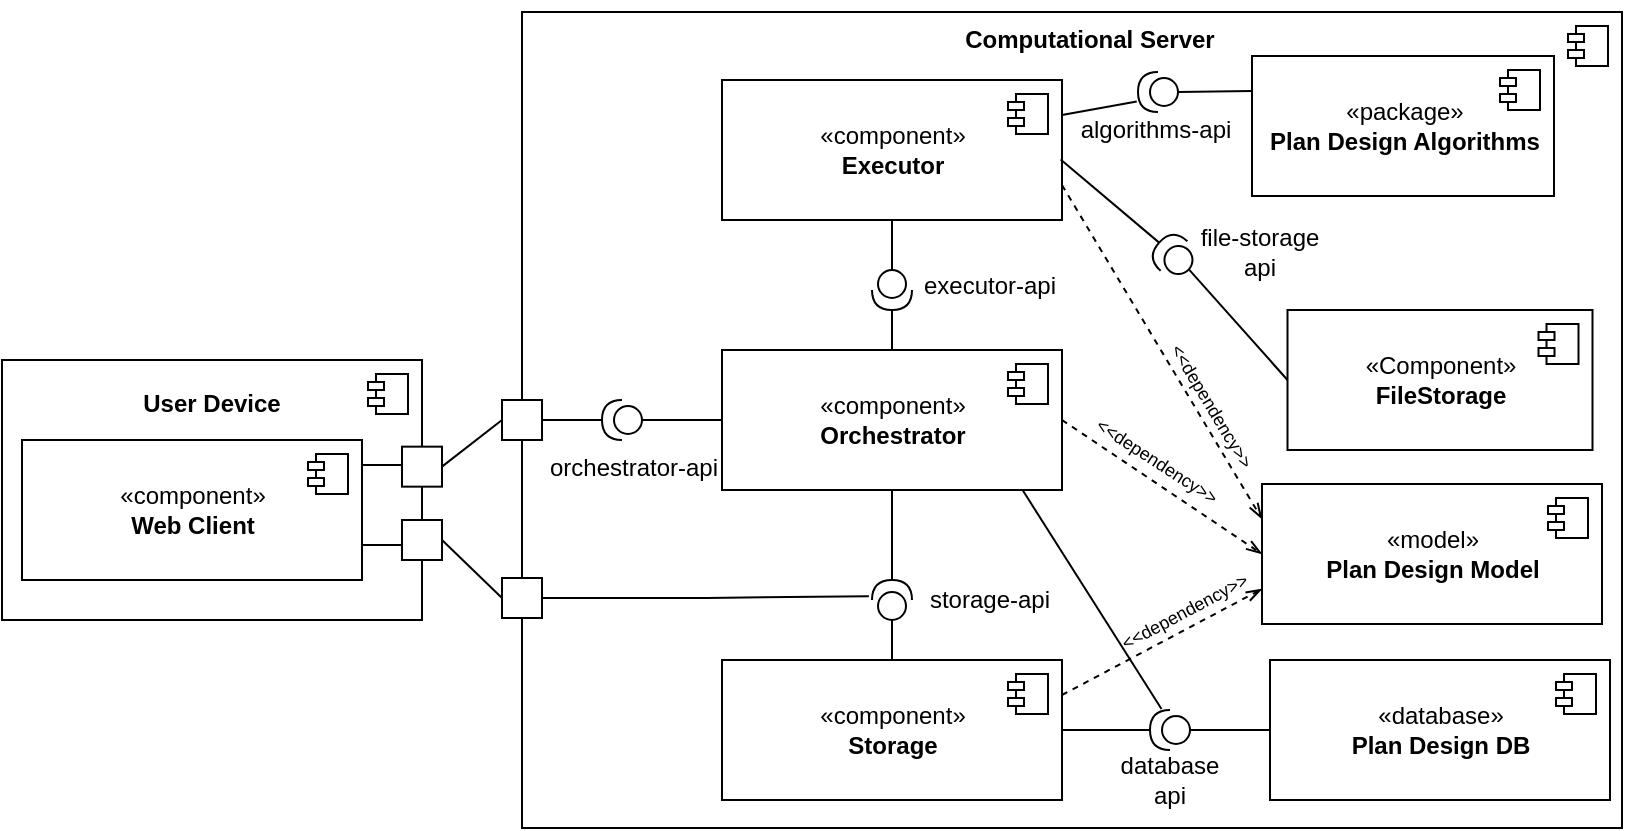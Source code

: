 <mxfile version="17.2.4" type="device"><diagram id="kl-m7DRvVnAP5jv2bsS0" name="Страница 1"><mxGraphModel dx="1018" dy="741" grid="1" gridSize="10" guides="1" tooltips="1" connect="1" arrows="1" fold="1" page="1" pageScale="1" pageWidth="827" pageHeight="1169" math="0" shadow="0"><root><mxCell id="0"/><mxCell id="1" parent="0"/><mxCell id="cWLV5T_0oU8MoCjK0cRC-6" value="" style="html=1;dropTarget=0;" parent="1" vertex="1"><mxGeometry x="260" y="18" width="550" height="408" as="geometry"/></mxCell><mxCell id="cWLV5T_0oU8MoCjK0cRC-7" value="" style="shape=module;jettyWidth=8;jettyHeight=4;" parent="cWLV5T_0oU8MoCjK0cRC-6" vertex="1"><mxGeometry x="1" width="20" height="20" relative="1" as="geometry"><mxPoint x="-27" y="7" as="offset"/></mxGeometry></mxCell><mxCell id="cWLV5T_0oU8MoCjK0cRC-10" value="" style="group" parent="1" vertex="1" connectable="0"><mxGeometry y="192" width="220" height="130" as="geometry"/></mxCell><mxCell id="cWLV5T_0oU8MoCjK0cRC-4" value="" style="html=1;dropTarget=0;" parent="cWLV5T_0oU8MoCjK0cRC-10" vertex="1"><mxGeometry width="210" height="130" as="geometry"/></mxCell><mxCell id="cWLV5T_0oU8MoCjK0cRC-5" value="" style="shape=module;jettyWidth=8;jettyHeight=4;" parent="cWLV5T_0oU8MoCjK0cRC-4" vertex="1"><mxGeometry x="1" width="20" height="20" relative="1" as="geometry"><mxPoint x="-27" y="7" as="offset"/></mxGeometry></mxCell><mxCell id="cWLV5T_0oU8MoCjK0cRC-9" value="&lt;b&gt;User Device&lt;/b&gt;" style="text;html=1;strokeColor=none;fillColor=none;align=center;verticalAlign=middle;whiteSpace=wrap;rounded=0;" parent="cWLV5T_0oU8MoCjK0cRC-10" vertex="1"><mxGeometry x="35" width="140" height="43.333" as="geometry"/></mxCell><mxCell id="cWLV5T_0oU8MoCjK0cRC-21" style="edgeStyle=orthogonalEdgeStyle;rounded=0;orthogonalLoop=1;jettySize=auto;html=1;exitX=1;exitY=0.25;exitDx=0;exitDy=0;entryX=0;entryY=0.5;entryDx=0;entryDy=0;endArrow=none;endFill=0;" parent="cWLV5T_0oU8MoCjK0cRC-10" edge="1"><mxGeometry relative="1" as="geometry"><mxPoint x="180.0" y="52.5" as="sourcePoint"/><mxPoint x="200.0" y="48.33" as="targetPoint"/></mxGeometry></mxCell><mxCell id="cWLV5T_0oU8MoCjK0cRC-22" style="edgeStyle=orthogonalEdgeStyle;rounded=0;orthogonalLoop=1;jettySize=auto;html=1;exitX=1;exitY=0.75;exitDx=0;exitDy=0;entryX=0;entryY=0.5;entryDx=0;entryDy=0;endArrow=none;endFill=0;" parent="cWLV5T_0oU8MoCjK0cRC-10" source="913vFRCn7aOsAa7aIZj4-9" target="cWLV5T_0oU8MoCjK0cRC-20" edge="1"><mxGeometry relative="1" as="geometry"/></mxCell><mxCell id="913vFRCn7aOsAa7aIZj4-9" value="«component»&lt;br&gt;&lt;b&gt;Web Client&lt;/b&gt;" style="html=1;dropTarget=0;" parent="cWLV5T_0oU8MoCjK0cRC-10" vertex="1"><mxGeometry x="10" y="40" width="170" height="70" as="geometry"/></mxCell><mxCell id="913vFRCn7aOsAa7aIZj4-10" value="" style="shape=module;jettyWidth=8;jettyHeight=4;" parent="913vFRCn7aOsAa7aIZj4-9" vertex="1"><mxGeometry x="1" width="20" height="20" relative="1" as="geometry"><mxPoint x="-27" y="7" as="offset"/></mxGeometry></mxCell><mxCell id="cWLV5T_0oU8MoCjK0cRC-19" value="" style="whiteSpace=wrap;html=1;aspect=fixed;" parent="cWLV5T_0oU8MoCjK0cRC-10" vertex="1"><mxGeometry x="200" y="43.33" width="20" height="20" as="geometry"/></mxCell><mxCell id="cWLV5T_0oU8MoCjK0cRC-20" value="" style="whiteSpace=wrap;html=1;aspect=fixed;" parent="cWLV5T_0oU8MoCjK0cRC-10" vertex="1"><mxGeometry x="200" y="80" width="20" height="20" as="geometry"/></mxCell><mxCell id="913vFRCn7aOsAa7aIZj4-25" style="edgeStyle=orthogonalEdgeStyle;rounded=0;orthogonalLoop=1;jettySize=auto;html=1;exitX=0.5;exitY=1;exitDx=0;exitDy=0;entryX=0;entryY=0.5;entryDx=0;entryDy=0;endArrow=none;endFill=0;entryPerimeter=0;" parent="1" source="913vFRCn7aOsAa7aIZj4-3" target="913vFRCn7aOsAa7aIZj4-21" edge="1"><mxGeometry relative="1" as="geometry"/></mxCell><mxCell id="913vFRCn7aOsAa7aIZj4-39" style="rounded=0;orthogonalLoop=1;jettySize=auto;html=1;exitX=1;exitY=0.75;exitDx=0;exitDy=0;entryX=0;entryY=0.25;entryDx=0;entryDy=0;endArrow=openThin;endFill=0;dashed=1;" parent="1" source="913vFRCn7aOsAa7aIZj4-3" target="913vFRCn7aOsAa7aIZj4-15" edge="1"><mxGeometry relative="1" as="geometry"/></mxCell><mxCell id="913vFRCn7aOsAa7aIZj4-3" value="«component»&lt;br&gt;&lt;b&gt;Executor&lt;/b&gt;" style="html=1;dropTarget=0;" parent="1" vertex="1"><mxGeometry x="360" y="52" width="170" height="70" as="geometry"/></mxCell><mxCell id="913vFRCn7aOsAa7aIZj4-4" value="" style="shape=module;jettyWidth=8;jettyHeight=4;" parent="913vFRCn7aOsAa7aIZj4-3" vertex="1"><mxGeometry x="1" width="20" height="20" relative="1" as="geometry"><mxPoint x="-27" y="7" as="offset"/></mxGeometry></mxCell><mxCell id="913vFRCn7aOsAa7aIZj4-37" style="rounded=0;orthogonalLoop=1;jettySize=auto;html=1;exitX=1;exitY=0.5;exitDx=0;exitDy=0;entryX=0;entryY=0.5;entryDx=0;entryDy=0;endArrow=openThin;endFill=0;dashed=1;" parent="1" source="913vFRCn7aOsAa7aIZj4-5" target="913vFRCn7aOsAa7aIZj4-15" edge="1"><mxGeometry relative="1" as="geometry"/></mxCell><mxCell id="913vFRCn7aOsAa7aIZj4-5" value="«component»&lt;br&gt;&lt;b&gt;Orchestrator&lt;/b&gt;" style="html=1;dropTarget=0;" parent="1" vertex="1"><mxGeometry x="360" y="187" width="170" height="70" as="geometry"/></mxCell><mxCell id="913vFRCn7aOsAa7aIZj4-6" value="" style="shape=module;jettyWidth=8;jettyHeight=4;" parent="913vFRCn7aOsAa7aIZj4-5" vertex="1"><mxGeometry x="1" width="20" height="20" relative="1" as="geometry"><mxPoint x="-27" y="7" as="offset"/></mxGeometry></mxCell><mxCell id="913vFRCn7aOsAa7aIZj4-24" style="edgeStyle=orthogonalEdgeStyle;rounded=0;orthogonalLoop=1;jettySize=auto;html=1;exitX=1;exitY=0.5;exitDx=0;exitDy=0;exitPerimeter=0;endArrow=none;endFill=0;" parent="1" source="913vFRCn7aOsAa7aIZj4-21" target="913vFRCn7aOsAa7aIZj4-5" edge="1"><mxGeometry relative="1" as="geometry"/></mxCell><mxCell id="913vFRCn7aOsAa7aIZj4-21" value="" style="shape=providedRequiredInterface;html=1;verticalLabelPosition=bottom;sketch=0;rotation=90;" parent="1" vertex="1"><mxGeometry x="435" y="147" width="20" height="20" as="geometry"/></mxCell><mxCell id="913vFRCn7aOsAa7aIZj4-28" style="edgeStyle=orthogonalEdgeStyle;rounded=0;orthogonalLoop=1;jettySize=auto;html=1;exitX=1;exitY=0.5;exitDx=0;exitDy=0;exitPerimeter=0;entryX=0.5;entryY=1;entryDx=0;entryDy=0;endArrow=none;endFill=0;" parent="1" source="913vFRCn7aOsAa7aIZj4-26" target="913vFRCn7aOsAa7aIZj4-5" edge="1"><mxGeometry relative="1" as="geometry"/></mxCell><mxCell id="913vFRCn7aOsAa7aIZj4-46" value="" style="edgeStyle=orthogonalEdgeStyle;rounded=0;orthogonalLoop=1;jettySize=auto;html=1;endArrow=none;endFill=0;exitX=1;exitY=0.5;exitDx=0;exitDy=0;exitPerimeter=0;" parent="1" source="913vFRCn7aOsAa7aIZj4-26" target="913vFRCn7aOsAa7aIZj4-5" edge="1"><mxGeometry relative="1" as="geometry"/></mxCell><mxCell id="cWLV5T_0oU8MoCjK0cRC-27" style="edgeStyle=none;rounded=0;orthogonalLoop=1;jettySize=auto;html=1;exitX=0;exitY=0.5;exitDx=0;exitDy=0;exitPerimeter=0;entryX=0;entryY=0.5;entryDx=0;entryDy=0;endArrow=none;endFill=0;" parent="1" source="913vFRCn7aOsAa7aIZj4-33" target="913vFRCn7aOsAa7aIZj4-5" edge="1"><mxGeometry relative="1" as="geometry"><mxPoint x="320" y="222" as="targetPoint"/></mxGeometry></mxCell><mxCell id="2" value="«package»&lt;br&gt;&lt;b&gt;Plan Design Algorithms&lt;/b&gt;" style="html=1;dropTarget=0;" parent="1" vertex="1"><mxGeometry x="625" y="40" width="151" height="70" as="geometry"/></mxCell><mxCell id="3" value="" style="shape=module;jettyWidth=8;jettyHeight=4;" parent="2" vertex="1"><mxGeometry x="1" width="20" height="20" relative="1" as="geometry"><mxPoint x="-27" y="7" as="offset"/></mxGeometry></mxCell><mxCell id="cWLV5T_0oU8MoCjK0cRC-24" style="rounded=0;orthogonalLoop=1;jettySize=auto;html=1;exitX=1;exitY=0.5;exitDx=0;exitDy=0;entryX=0;entryY=0.5;entryDx=0;entryDy=0;endArrow=none;endFill=0;" parent="1" source="cWLV5T_0oU8MoCjK0cRC-20" target="cWLV5T_0oU8MoCjK0cRC-13" edge="1"><mxGeometry relative="1" as="geometry"><mxPoint x="182" y="311" as="targetPoint"/></mxGeometry></mxCell><mxCell id="A-KaINSNklLCKqUchE3m-22" value="" style="whiteSpace=wrap;html=1;aspect=fixed;" parent="1" vertex="1"><mxGeometry x="250" y="212" width="20" height="20" as="geometry"/></mxCell><mxCell id="913vFRCn7aOsAa7aIZj4-34" value="orchestrator-api" style="text;html=1;strokeColor=none;fillColor=none;align=center;verticalAlign=middle;whiteSpace=wrap;rounded=0;" parent="1" vertex="1"><mxGeometry x="266" y="231" width="100" height="30" as="geometry"/></mxCell><mxCell id="A-KaINSNklLCKqUchE3m-23" style="edgeStyle=none;rounded=0;orthogonalLoop=1;jettySize=auto;html=1;exitX=1;exitY=0.5;exitDx=0;exitDy=0;exitPerimeter=0;entryX=1;entryY=0.5;entryDx=0;entryDy=0;endArrow=none;endFill=0;" parent="1" source="913vFRCn7aOsAa7aIZj4-33" target="A-KaINSNklLCKqUchE3m-22" edge="1"><mxGeometry relative="1" as="geometry"/></mxCell><mxCell id="A-KaINSNklLCKqUchE3m-24" style="edgeStyle=none;rounded=0;orthogonalLoop=1;jettySize=auto;html=1;exitX=1;exitY=0.5;exitDx=0;exitDy=0;entryX=0;entryY=0.5;entryDx=0;entryDy=0;endArrow=none;endFill=0;" parent="1" source="cWLV5T_0oU8MoCjK0cRC-19" target="A-KaINSNklLCKqUchE3m-22" edge="1"><mxGeometry relative="1" as="geometry"/></mxCell><mxCell id="cWLV5T_0oU8MoCjK0cRC-13" value="" style="whiteSpace=wrap;html=1;aspect=fixed;" parent="1" vertex="1"><mxGeometry x="250" y="301" width="20" height="20" as="geometry"/></mxCell><mxCell id="cWLV5T_0oU8MoCjK0cRC-17" style="edgeStyle=orthogonalEdgeStyle;rounded=0;orthogonalLoop=1;jettySize=auto;html=1;exitX=1;exitY=0.5;exitDx=0;exitDy=0;entryX=0.596;entryY=-0.078;entryDx=0;entryDy=0;entryPerimeter=0;endArrow=none;endFill=0;" parent="1" source="cWLV5T_0oU8MoCjK0cRC-13" target="913vFRCn7aOsAa7aIZj4-26" edge="1"><mxGeometry relative="1" as="geometry"/></mxCell><mxCell id="cWLV5T_0oU8MoCjK0cRC-8" value="&lt;b&gt;Computational Server&lt;/b&gt;" style="text;html=1;strokeColor=none;fillColor=none;align=center;verticalAlign=middle;whiteSpace=wrap;rounded=0;" parent="1" vertex="1"><mxGeometry x="480" y="12" width="128" height="40" as="geometry"/></mxCell><mxCell id="913vFRCn7aOsAa7aIZj4-27" value="storage-api" style="text;html=1;strokeColor=none;fillColor=none;align=center;verticalAlign=middle;whiteSpace=wrap;rounded=0;" parent="1" vertex="1"><mxGeometry x="444" y="297" width="100" height="30" as="geometry"/></mxCell><mxCell id="913vFRCn7aOsAa7aIZj4-22" value="executor-api" style="text;html=1;strokeColor=none;fillColor=none;align=center;verticalAlign=middle;whiteSpace=wrap;rounded=0;" parent="1" vertex="1"><mxGeometry x="444" y="140" width="100" height="30" as="geometry"/></mxCell><mxCell id="A-KaINSNklLCKqUchE3m-28" style="edgeStyle=none;rounded=0;orthogonalLoop=1;jettySize=auto;html=1;exitX=0;exitY=0.5;exitDx=0;exitDy=0;entryX=0;entryY=0.5;entryDx=0;entryDy=0;entryPerimeter=0;endArrow=none;endFill=0;" parent="1" source="913vFRCn7aOsAa7aIZj4-7" target="A-KaINSNklLCKqUchE3m-25" edge="1"><mxGeometry relative="1" as="geometry"/></mxCell><mxCell id="913vFRCn7aOsAa7aIZj4-7" value="«database»&lt;br&gt;&lt;b&gt;Plan Design DB&lt;/b&gt;" style="html=1;dropTarget=0;" parent="1" vertex="1"><mxGeometry x="634" y="342" width="170" height="70" as="geometry"/></mxCell><mxCell id="913vFRCn7aOsAa7aIZj4-8" value="" style="shape=module;jettyWidth=8;jettyHeight=4;" parent="913vFRCn7aOsAa7aIZj4-7" vertex="1"><mxGeometry x="1" width="20" height="20" relative="1" as="geometry"><mxPoint x="-27" y="7" as="offset"/></mxGeometry></mxCell><mxCell id="913vFRCn7aOsAa7aIZj4-15" value="«model»&lt;br&gt;&lt;b&gt;Plan Design Model&lt;/b&gt;" style="html=1;dropTarget=0;" parent="1" vertex="1"><mxGeometry x="630" y="254" width="170" height="70" as="geometry"/></mxCell><mxCell id="913vFRCn7aOsAa7aIZj4-16" value="" style="shape=module;jettyWidth=8;jettyHeight=4;" parent="913vFRCn7aOsAa7aIZj4-15" vertex="1"><mxGeometry x="1" width="20" height="20" relative="1" as="geometry"><mxPoint x="-27" y="7" as="offset"/></mxGeometry></mxCell><mxCell id="913vFRCn7aOsAa7aIZj4-26" value="" style="shape=providedRequiredInterface;html=1;verticalLabelPosition=bottom;sketch=0;direction=north;" parent="1" vertex="1"><mxGeometry x="435" y="302" width="20" height="20" as="geometry"/></mxCell><mxCell id="cWLV5T_0oU8MoCjK0cRC-28" style="rounded=0;orthogonalLoop=1;jettySize=auto;html=1;exitX=1;exitY=0.25;exitDx=0;exitDy=0;entryX=0;entryY=0.75;entryDx=0;entryDy=0;endArrow=openThin;endFill=0;dashed=1;" parent="1" source="913vFRCn7aOsAa7aIZj4-1" target="913vFRCn7aOsAa7aIZj4-15" edge="1"><mxGeometry relative="1" as="geometry"/></mxCell><mxCell id="A-KaINSNklLCKqUchE3m-37" style="edgeStyle=none;rounded=0;orthogonalLoop=1;jettySize=auto;html=1;exitX=1;exitY=0.5;exitDx=0;exitDy=0;entryX=1;entryY=0.5;entryDx=0;entryDy=0;entryPerimeter=0;endArrow=none;endFill=0;" parent="1" source="913vFRCn7aOsAa7aIZj4-1" target="A-KaINSNklLCKqUchE3m-25" edge="1"><mxGeometry relative="1" as="geometry"/></mxCell><mxCell id="913vFRCn7aOsAa7aIZj4-1" value="«component»&lt;br&gt;&lt;b&gt;Storage&lt;/b&gt;" style="html=1;dropTarget=0;" parent="1" vertex="1"><mxGeometry x="360" y="342" width="170" height="70" as="geometry"/></mxCell><mxCell id="913vFRCn7aOsAa7aIZj4-2" value="" style="shape=module;jettyWidth=8;jettyHeight=4;" parent="913vFRCn7aOsAa7aIZj4-1" vertex="1"><mxGeometry x="1" width="20" height="20" relative="1" as="geometry"><mxPoint x="-27" y="7" as="offset"/></mxGeometry></mxCell><mxCell id="913vFRCn7aOsAa7aIZj4-29" style="edgeStyle=orthogonalEdgeStyle;rounded=0;orthogonalLoop=1;jettySize=auto;html=1;endArrow=none;endFill=0;exitX=0;exitY=0.5;exitDx=0;exitDy=0;exitPerimeter=0;" parent="1" source="913vFRCn7aOsAa7aIZj4-26" target="913vFRCn7aOsAa7aIZj4-1" edge="1"><mxGeometry relative="1" as="geometry"/></mxCell><mxCell id="913vFRCn7aOsAa7aIZj4-33" value="" style="shape=providedRequiredInterface;html=1;verticalLabelPosition=bottom;sketch=0;direction=west;" parent="1" vertex="1"><mxGeometry x="300" y="212" width="20" height="20" as="geometry"/></mxCell><mxCell id="A-KaINSNklLCKqUchE3m-29" style="edgeStyle=none;rounded=0;orthogonalLoop=1;jettySize=auto;html=1;exitX=0.712;exitY=1.024;exitDx=0;exitDy=0;exitPerimeter=0;entryX=0.885;entryY=1.004;entryDx=0;entryDy=0;endArrow=none;endFill=0;entryPerimeter=0;" parent="1" source="A-KaINSNklLCKqUchE3m-25" target="913vFRCn7aOsAa7aIZj4-5" edge="1"><mxGeometry relative="1" as="geometry"/></mxCell><mxCell id="A-KaINSNklLCKqUchE3m-25" value="" style="shape=providedRequiredInterface;html=1;verticalLabelPosition=bottom;sketch=0;direction=west;" parent="1" vertex="1"><mxGeometry x="574" y="367" width="20" height="20" as="geometry"/></mxCell><mxCell id="A-KaINSNklLCKqUchE3m-31" value="database&lt;br&gt;api" style="text;html=1;strokeColor=none;fillColor=none;align=center;verticalAlign=middle;whiteSpace=wrap;rounded=0;" parent="1" vertex="1"><mxGeometry x="544" y="392" width="80" height="20" as="geometry"/></mxCell><mxCell id="A-KaINSNklLCKqUchE3m-34" style="edgeStyle=none;rounded=0;orthogonalLoop=1;jettySize=auto;html=1;exitX=0;exitY=0.5;exitDx=0;exitDy=0;exitPerimeter=0;entryX=0;entryY=0.25;entryDx=0;entryDy=0;endArrow=none;endFill=0;" parent="1" source="A-KaINSNklLCKqUchE3m-33" target="2" edge="1"><mxGeometry relative="1" as="geometry"/></mxCell><mxCell id="A-KaINSNklLCKqUchE3m-35" style="edgeStyle=none;rounded=0;orthogonalLoop=1;jettySize=auto;html=1;exitX=1.031;exitY=0.264;exitDx=0;exitDy=0;exitPerimeter=0;entryX=1;entryY=0.25;entryDx=0;entryDy=0;endArrow=none;endFill=0;" parent="1" source="A-KaINSNklLCKqUchE3m-33" target="913vFRCn7aOsAa7aIZj4-3" edge="1"><mxGeometry relative="1" as="geometry"/></mxCell><mxCell id="A-KaINSNklLCKqUchE3m-33" value="" style="shape=providedRequiredInterface;html=1;verticalLabelPosition=bottom;sketch=0;direction=west;" parent="1" vertex="1"><mxGeometry x="568" y="48" width="20" height="20" as="geometry"/></mxCell><mxCell id="A-KaINSNklLCKqUchE3m-36" value="algorithms-api" style="text;html=1;strokeColor=none;fillColor=none;align=center;verticalAlign=middle;whiteSpace=wrap;rounded=0;" parent="1" vertex="1"><mxGeometry x="527" y="62" width="100" height="30" as="geometry"/></mxCell><mxCell id="A-KaINSNklLCKqUchE3m-39" value="&lt;font style=&quot;font-size: 9px&quot;&gt;&amp;lt;&amp;lt;dependency&amp;gt;&amp;gt;&lt;/font&gt;" style="text;html=1;strokeColor=none;fillColor=none;align=center;verticalAlign=middle;whiteSpace=wrap;rounded=0;rotation=33;" parent="1" vertex="1"><mxGeometry x="548" y="227" width="60" height="30" as="geometry"/></mxCell><mxCell id="A-KaINSNklLCKqUchE3m-40" value="&lt;font style=&quot;font-size: 9px&quot;&gt;&amp;lt;&amp;lt;dependency&amp;gt;&amp;gt;&lt;/font&gt;" style="text;html=1;strokeColor=none;fillColor=none;align=center;verticalAlign=middle;whiteSpace=wrap;rounded=0;rotation=332;" parent="1" vertex="1"><mxGeometry x="561" y="302" width="60" height="30" as="geometry"/></mxCell><mxCell id="NK3at7Kusz6bgAL8RQbw-3" value="«Component»&lt;br&gt;&lt;b&gt;FileStorage&lt;/b&gt;" style="html=1;dropTarget=0;fillColor=default;" vertex="1" parent="1"><mxGeometry x="642.75" y="167" width="152.5" height="70" as="geometry"/></mxCell><mxCell id="NK3at7Kusz6bgAL8RQbw-4" value="" style="shape=module;jettyWidth=8;jettyHeight=4;fillColor=default;" vertex="1" parent="NK3at7Kusz6bgAL8RQbw-3"><mxGeometry x="1" width="20" height="20" relative="1" as="geometry"><mxPoint x="-27" y="7" as="offset"/></mxGeometry></mxCell><mxCell id="NK3at7Kusz6bgAL8RQbw-5" style="edgeStyle=none;rounded=0;orthogonalLoop=1;jettySize=auto;html=1;exitX=0;exitY=0.5;exitDx=0;exitDy=0;exitPerimeter=0;entryX=0;entryY=0.5;entryDx=0;entryDy=0;endArrow=none;endFill=0;" edge="1" parent="1" source="NK3at7Kusz6bgAL8RQbw-6" target="NK3at7Kusz6bgAL8RQbw-3"><mxGeometry relative="1" as="geometry"/></mxCell><mxCell id="NK3at7Kusz6bgAL8RQbw-9" style="edgeStyle=none;rounded=0;orthogonalLoop=1;jettySize=auto;html=1;exitX=1;exitY=0.5;exitDx=0;exitDy=0;exitPerimeter=0;entryX=0.996;entryY=0.568;entryDx=0;entryDy=0;entryPerimeter=0;endArrow=none;endFill=0;" edge="1" parent="1" source="NK3at7Kusz6bgAL8RQbw-6" target="913vFRCn7aOsAa7aIZj4-3"><mxGeometry relative="1" as="geometry"/></mxCell><mxCell id="NK3at7Kusz6bgAL8RQbw-6" value="" style="shape=providedRequiredInterface;html=1;verticalLabelPosition=bottom;sketch=0;fillColor=default;direction=west;rotation=42;" vertex="1" parent="1"><mxGeometry x="576" y="130" width="20" height="20" as="geometry"/></mxCell><mxCell id="NK3at7Kusz6bgAL8RQbw-7" value="file-storage&lt;br&gt;api" style="text;html=1;strokeColor=none;fillColor=none;align=center;verticalAlign=middle;whiteSpace=wrap;rounded=0;rotation=0;" vertex="1" parent="1"><mxGeometry x="588" y="125" width="82" height="25" as="geometry"/></mxCell><mxCell id="A-KaINSNklLCKqUchE3m-38" value="&lt;font style=&quot;font-size: 9px&quot;&gt;&amp;lt;&amp;lt;dependency&amp;gt;&amp;gt;&lt;/font&gt;" style="text;html=1;strokeColor=none;fillColor=none;align=center;verticalAlign=middle;whiteSpace=wrap;rounded=0;rotation=59;" parent="1" vertex="1"><mxGeometry x="576" y="207" width="60" height="15" as="geometry"/></mxCell></root></mxGraphModel></diagram></mxfile>